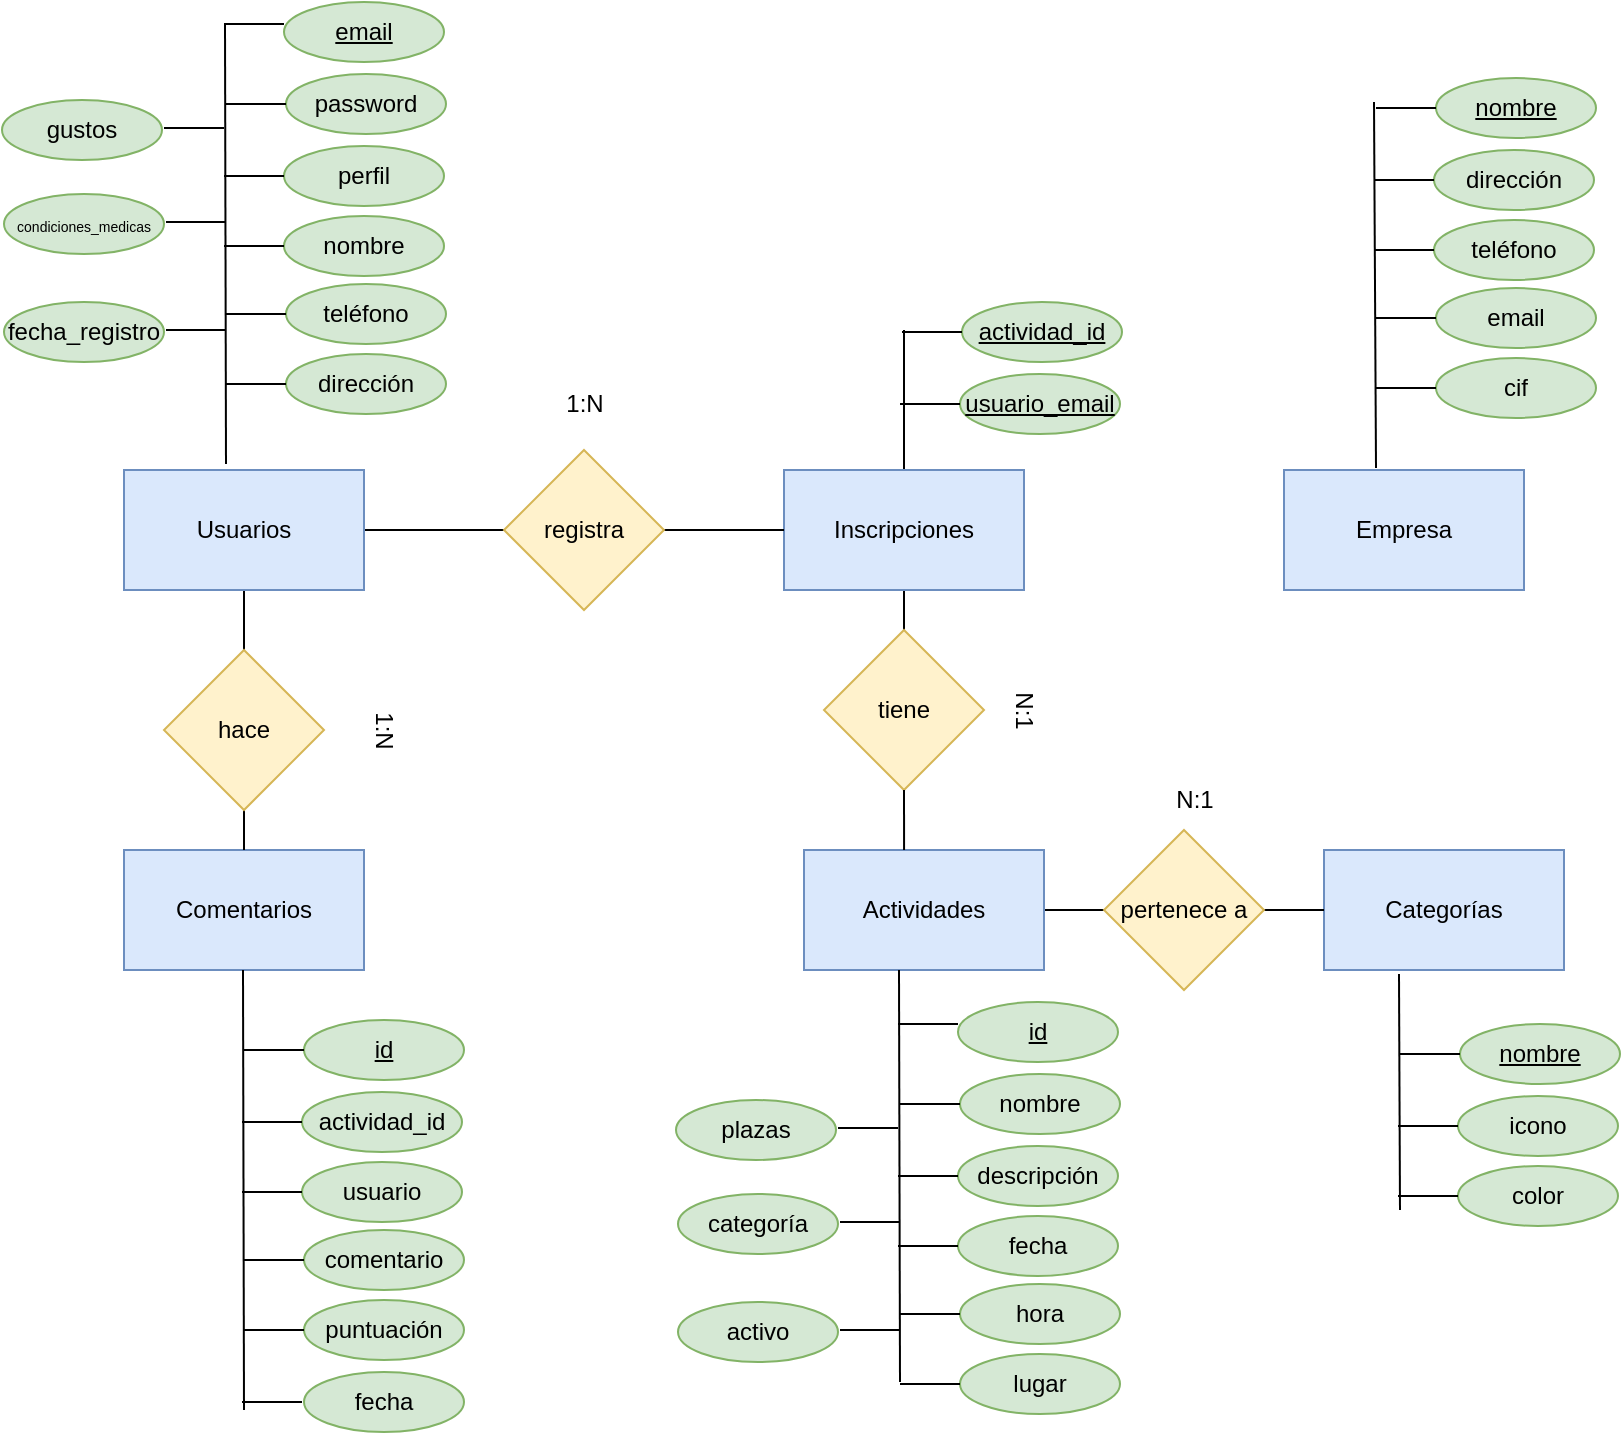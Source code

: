 <mxfile version="27.1.1">
  <diagram name="Página-1" id="BeBoE9KKqhIR22tt9T1F">
    <mxGraphModel dx="1678" dy="884" grid="1" gridSize="10" guides="1" tooltips="1" connect="1" arrows="1" fold="1" page="1" pageScale="1" pageWidth="827" pageHeight="1169" math="0" shadow="0">
      <root>
        <mxCell id="0" />
        <mxCell id="1" parent="0" />
        <mxCell id="YSonFM23zjlHCCqtuNoJ-9" value="" style="edgeStyle=orthogonalEdgeStyle;rounded=0;orthogonalLoop=1;jettySize=auto;html=1;endArrow=none;startFill=0;" parent="1" source="YSonFM23zjlHCCqtuNoJ-1" target="YSonFM23zjlHCCqtuNoJ-8" edge="1">
          <mxGeometry relative="1" as="geometry" />
        </mxCell>
        <mxCell id="YSonFM23zjlHCCqtuNoJ-17" style="edgeStyle=orthogonalEdgeStyle;rounded=0;orthogonalLoop=1;jettySize=auto;html=1;exitX=0.5;exitY=1;exitDx=0;exitDy=0;entryX=0.5;entryY=0;entryDx=0;entryDy=0;endArrow=none;startFill=0;" parent="1" source="YSonFM23zjlHCCqtuNoJ-1" target="YSonFM23zjlHCCqtuNoJ-13" edge="1">
          <mxGeometry relative="1" as="geometry" />
        </mxCell>
        <mxCell id="YSonFM23zjlHCCqtuNoJ-1" value="Usuarios" style="rounded=0;whiteSpace=wrap;html=1;fillColor=#dae8fc;strokeColor=#6c8ebf;" parent="1" vertex="1">
          <mxGeometry x="65" y="274" width="120" height="60" as="geometry" />
        </mxCell>
        <mxCell id="YSonFM23zjlHCCqtuNoJ-21" style="edgeStyle=orthogonalEdgeStyle;rounded=0;orthogonalLoop=1;jettySize=auto;html=1;exitX=1;exitY=0.5;exitDx=0;exitDy=0;entryX=0;entryY=0.5;entryDx=0;entryDy=0;endArrow=none;startFill=0;" parent="1" source="YSonFM23zjlHCCqtuNoJ-2" target="YSonFM23zjlHCCqtuNoJ-20" edge="1">
          <mxGeometry relative="1" as="geometry" />
        </mxCell>
        <mxCell id="YSonFM23zjlHCCqtuNoJ-2" value="&lt;div&gt;Actividades&lt;/div&gt;" style="rounded=0;whiteSpace=wrap;html=1;fillColor=#dae8fc;strokeColor=#6c8ebf;" parent="1" vertex="1">
          <mxGeometry x="405" y="464" width="120" height="60" as="geometry" />
        </mxCell>
        <mxCell id="YSonFM23zjlHCCqtuNoJ-3" value="Empresa" style="rounded=0;whiteSpace=wrap;html=1;fillColor=#dae8fc;strokeColor=#6c8ebf;" parent="1" vertex="1">
          <mxGeometry x="645" y="274" width="120" height="60" as="geometry" />
        </mxCell>
        <mxCell id="YSonFM23zjlHCCqtuNoJ-26" style="edgeStyle=orthogonalEdgeStyle;rounded=0;orthogonalLoop=1;jettySize=auto;html=1;exitX=0.5;exitY=1;exitDx=0;exitDy=0;entryX=0.5;entryY=0;entryDx=0;entryDy=0;endArrow=none;startFill=0;" parent="1" source="YSonFM23zjlHCCqtuNoJ-4" target="YSonFM23zjlHCCqtuNoJ-25" edge="1">
          <mxGeometry relative="1" as="geometry" />
        </mxCell>
        <mxCell id="tmZ5QdurGleoUYKosivi-6" style="edgeStyle=orthogonalEdgeStyle;rounded=0;orthogonalLoop=1;jettySize=auto;html=1;exitX=0.5;exitY=0;exitDx=0;exitDy=0;endArrow=none;startFill=0;" edge="1" parent="1" source="YSonFM23zjlHCCqtuNoJ-4">
          <mxGeometry relative="1" as="geometry">
            <mxPoint x="455" y="204" as="targetPoint" />
          </mxGeometry>
        </mxCell>
        <mxCell id="YSonFM23zjlHCCqtuNoJ-4" value="&lt;div&gt;Inscripciones&lt;/div&gt;" style="rounded=0;whiteSpace=wrap;html=1;fillColor=#dae8fc;strokeColor=#6c8ebf;" parent="1" vertex="1">
          <mxGeometry x="395" y="274" width="120" height="60" as="geometry" />
        </mxCell>
        <mxCell id="YSonFM23zjlHCCqtuNoJ-5" value="Comentarios" style="rounded=0;whiteSpace=wrap;html=1;fillColor=#dae8fc;strokeColor=#6c8ebf;" parent="1" vertex="1">
          <mxGeometry x="65" y="464" width="120" height="60" as="geometry" />
        </mxCell>
        <mxCell id="YSonFM23zjlHCCqtuNoJ-6" value="&lt;div&gt;Categorías&lt;/div&gt;" style="rounded=0;whiteSpace=wrap;html=1;fillColor=#dae8fc;strokeColor=#6c8ebf;" parent="1" vertex="1">
          <mxGeometry x="665" y="464" width="120" height="60" as="geometry" />
        </mxCell>
        <mxCell id="YSonFM23zjlHCCqtuNoJ-10" style="edgeStyle=orthogonalEdgeStyle;rounded=0;orthogonalLoop=1;jettySize=auto;html=1;exitX=1;exitY=0.5;exitDx=0;exitDy=0;entryX=0;entryY=0.5;entryDx=0;entryDy=0;endArrow=none;startFill=0;" parent="1" source="YSonFM23zjlHCCqtuNoJ-8" target="YSonFM23zjlHCCqtuNoJ-4" edge="1">
          <mxGeometry relative="1" as="geometry" />
        </mxCell>
        <mxCell id="YSonFM23zjlHCCqtuNoJ-8" value="registra" style="rhombus;whiteSpace=wrap;html=1;fillColor=#fff2cc;strokeColor=#d6b656;" parent="1" vertex="1">
          <mxGeometry x="255" y="264" width="80" height="80" as="geometry" />
        </mxCell>
        <mxCell id="YSonFM23zjlHCCqtuNoJ-18" style="edgeStyle=orthogonalEdgeStyle;rounded=0;orthogonalLoop=1;jettySize=auto;html=1;exitX=0.5;exitY=1;exitDx=0;exitDy=0;entryX=0.5;entryY=0;entryDx=0;entryDy=0;endArrow=none;startFill=0;" parent="1" source="YSonFM23zjlHCCqtuNoJ-13" target="YSonFM23zjlHCCqtuNoJ-5" edge="1">
          <mxGeometry relative="1" as="geometry" />
        </mxCell>
        <mxCell id="YSonFM23zjlHCCqtuNoJ-13" value="hace" style="rhombus;whiteSpace=wrap;html=1;fillColor=#fff2cc;strokeColor=#d6b656;" parent="1" vertex="1">
          <mxGeometry x="85" y="364" width="80" height="80" as="geometry" />
        </mxCell>
        <mxCell id="YSonFM23zjlHCCqtuNoJ-22" style="edgeStyle=orthogonalEdgeStyle;rounded=0;orthogonalLoop=1;jettySize=auto;html=1;exitX=1;exitY=0.5;exitDx=0;exitDy=0;entryX=0;entryY=0.5;entryDx=0;entryDy=0;endArrow=none;startFill=0;" parent="1" source="YSonFM23zjlHCCqtuNoJ-20" target="YSonFM23zjlHCCqtuNoJ-6" edge="1">
          <mxGeometry relative="1" as="geometry" />
        </mxCell>
        <mxCell id="YSonFM23zjlHCCqtuNoJ-20" value="pertenece a" style="rhombus;whiteSpace=wrap;html=1;fillColor=#fff2cc;strokeColor=#d6b656;" parent="1" vertex="1">
          <mxGeometry x="555" y="454" width="80" height="80" as="geometry" />
        </mxCell>
        <mxCell id="YSonFM23zjlHCCqtuNoJ-25" value="&lt;div&gt;tiene&lt;/div&gt;" style="rhombus;whiteSpace=wrap;html=1;fillColor=#fff2cc;strokeColor=#d6b656;" parent="1" vertex="1">
          <mxGeometry x="415" y="354" width="80" height="80" as="geometry" />
        </mxCell>
        <mxCell id="YSonFM23zjlHCCqtuNoJ-30" style="edgeStyle=orthogonalEdgeStyle;rounded=0;orthogonalLoop=1;jettySize=auto;html=1;exitX=0.5;exitY=1;exitDx=0;exitDy=0;entryX=0.417;entryY=0;entryDx=0;entryDy=0;entryPerimeter=0;endArrow=none;startFill=0;" parent="1" source="YSonFM23zjlHCCqtuNoJ-25" target="YSonFM23zjlHCCqtuNoJ-2" edge="1">
          <mxGeometry relative="1" as="geometry" />
        </mxCell>
        <mxCell id="YSonFM23zjlHCCqtuNoJ-31" value="" style="endArrow=none;html=1;rounded=0;" parent="1" edge="1">
          <mxGeometry width="50" height="50" relative="1" as="geometry">
            <mxPoint x="125" y="744" as="sourcePoint" />
            <mxPoint x="124.5" y="524" as="targetPoint" />
          </mxGeometry>
        </mxCell>
        <mxCell id="YSonFM23zjlHCCqtuNoJ-33" value="&lt;u&gt;id&lt;/u&gt;" style="ellipse;whiteSpace=wrap;html=1;fillColor=#d5e8d4;strokeColor=#82b366;" parent="1" vertex="1">
          <mxGeometry x="155" y="549" width="80" height="30" as="geometry" />
        </mxCell>
        <mxCell id="YSonFM23zjlHCCqtuNoJ-42" value="" style="endArrow=none;html=1;rounded=0;entryX=0;entryY=0.5;entryDx=0;entryDy=0;" parent="1" target="YSonFM23zjlHCCqtuNoJ-33" edge="1">
          <mxGeometry width="50" height="50" relative="1" as="geometry">
            <mxPoint x="125" y="564" as="sourcePoint" />
            <mxPoint x="145" y="564" as="targetPoint" />
          </mxGeometry>
        </mxCell>
        <mxCell id="YSonFM23zjlHCCqtuNoJ-43" value="actividad_id" style="ellipse;whiteSpace=wrap;html=1;fillColor=#d5e8d4;strokeColor=#82b366;" parent="1" vertex="1">
          <mxGeometry x="154" y="585" width="80" height="30" as="geometry" />
        </mxCell>
        <mxCell id="YSonFM23zjlHCCqtuNoJ-44" value="" style="endArrow=none;html=1;rounded=0;entryX=0;entryY=0.5;entryDx=0;entryDy=0;" parent="1" target="YSonFM23zjlHCCqtuNoJ-43" edge="1">
          <mxGeometry width="50" height="50" relative="1" as="geometry">
            <mxPoint x="124" y="600" as="sourcePoint" />
            <mxPoint x="144" y="600" as="targetPoint" />
          </mxGeometry>
        </mxCell>
        <mxCell id="YSonFM23zjlHCCqtuNoJ-49" value="usuario" style="ellipse;whiteSpace=wrap;html=1;fillColor=#d5e8d4;strokeColor=#82b366;" parent="1" vertex="1">
          <mxGeometry x="154" y="620" width="80" height="30" as="geometry" />
        </mxCell>
        <mxCell id="YSonFM23zjlHCCqtuNoJ-50" value="" style="endArrow=none;html=1;rounded=0;entryX=0;entryY=0.5;entryDx=0;entryDy=0;" parent="1" target="YSonFM23zjlHCCqtuNoJ-49" edge="1">
          <mxGeometry width="50" height="50" relative="1" as="geometry">
            <mxPoint x="124" y="635" as="sourcePoint" />
            <mxPoint x="144" y="635" as="targetPoint" />
          </mxGeometry>
        </mxCell>
        <mxCell id="YSonFM23zjlHCCqtuNoJ-51" value="comentario" style="ellipse;whiteSpace=wrap;html=1;fillColor=#d5e8d4;strokeColor=#82b366;" parent="1" vertex="1">
          <mxGeometry x="155" y="654" width="80" height="30" as="geometry" />
        </mxCell>
        <mxCell id="YSonFM23zjlHCCqtuNoJ-52" value="" style="endArrow=none;html=1;rounded=0;entryX=0;entryY=0.5;entryDx=0;entryDy=0;" parent="1" target="YSonFM23zjlHCCqtuNoJ-51" edge="1">
          <mxGeometry width="50" height="50" relative="1" as="geometry">
            <mxPoint x="125" y="669" as="sourcePoint" />
            <mxPoint x="145" y="669" as="targetPoint" />
          </mxGeometry>
        </mxCell>
        <mxCell id="YSonFM23zjlHCCqtuNoJ-53" value="puntuación" style="ellipse;whiteSpace=wrap;html=1;fillColor=#d5e8d4;strokeColor=#82b366;" parent="1" vertex="1">
          <mxGeometry x="155" y="689" width="80" height="30" as="geometry" />
        </mxCell>
        <mxCell id="YSonFM23zjlHCCqtuNoJ-54" value="" style="endArrow=none;html=1;rounded=0;entryX=0;entryY=0.5;entryDx=0;entryDy=0;" parent="1" target="YSonFM23zjlHCCqtuNoJ-53" edge="1">
          <mxGeometry width="50" height="50" relative="1" as="geometry">
            <mxPoint x="125" y="704" as="sourcePoint" />
            <mxPoint x="145" y="704" as="targetPoint" />
          </mxGeometry>
        </mxCell>
        <mxCell id="YSonFM23zjlHCCqtuNoJ-55" value="fecha" style="ellipse;whiteSpace=wrap;html=1;fillColor=#d5e8d4;strokeColor=#82b366;" parent="1" vertex="1">
          <mxGeometry x="155" y="725" width="80" height="30" as="geometry" />
        </mxCell>
        <mxCell id="YSonFM23zjlHCCqtuNoJ-56" value="" style="endArrow=none;html=1;rounded=0;entryX=0;entryY=0.5;entryDx=0;entryDy=0;" parent="1" edge="1">
          <mxGeometry width="50" height="50" relative="1" as="geometry">
            <mxPoint x="124" y="740" as="sourcePoint" />
            <mxPoint x="154" y="740" as="targetPoint" />
          </mxGeometry>
        </mxCell>
        <mxCell id="YSonFM23zjlHCCqtuNoJ-57" value="" style="endArrow=none;html=1;rounded=0;" parent="1" edge="1">
          <mxGeometry width="50" height="50" relative="1" as="geometry">
            <mxPoint x="703" y="644" as="sourcePoint" />
            <mxPoint x="702.5" y="526" as="targetPoint" />
          </mxGeometry>
        </mxCell>
        <mxCell id="YSonFM23zjlHCCqtuNoJ-58" value="&lt;u&gt;nombre&lt;/u&gt;" style="ellipse;whiteSpace=wrap;html=1;fillColor=#d5e8d4;strokeColor=#82b366;" parent="1" vertex="1">
          <mxGeometry x="733" y="551" width="80" height="30" as="geometry" />
        </mxCell>
        <mxCell id="YSonFM23zjlHCCqtuNoJ-59" value="" style="endArrow=none;html=1;rounded=0;entryX=0;entryY=0.5;entryDx=0;entryDy=0;" parent="1" target="YSonFM23zjlHCCqtuNoJ-58" edge="1">
          <mxGeometry width="50" height="50" relative="1" as="geometry">
            <mxPoint x="703" y="566" as="sourcePoint" />
            <mxPoint x="723" y="566" as="targetPoint" />
          </mxGeometry>
        </mxCell>
        <mxCell id="YSonFM23zjlHCCqtuNoJ-60" value="icono" style="ellipse;whiteSpace=wrap;html=1;fillColor=#d5e8d4;strokeColor=#82b366;" parent="1" vertex="1">
          <mxGeometry x="732" y="587" width="80" height="30" as="geometry" />
        </mxCell>
        <mxCell id="YSonFM23zjlHCCqtuNoJ-61" value="" style="endArrow=none;html=1;rounded=0;entryX=0;entryY=0.5;entryDx=0;entryDy=0;" parent="1" target="YSonFM23zjlHCCqtuNoJ-60" edge="1">
          <mxGeometry width="50" height="50" relative="1" as="geometry">
            <mxPoint x="702" y="602" as="sourcePoint" />
            <mxPoint x="722" y="602" as="targetPoint" />
          </mxGeometry>
        </mxCell>
        <mxCell id="YSonFM23zjlHCCqtuNoJ-62" value="color" style="ellipse;whiteSpace=wrap;html=1;fillColor=#d5e8d4;strokeColor=#82b366;" parent="1" vertex="1">
          <mxGeometry x="732" y="622" width="80" height="30" as="geometry" />
        </mxCell>
        <mxCell id="YSonFM23zjlHCCqtuNoJ-63" value="" style="endArrow=none;html=1;rounded=0;entryX=0;entryY=0.5;entryDx=0;entryDy=0;" parent="1" target="YSonFM23zjlHCCqtuNoJ-62" edge="1">
          <mxGeometry width="50" height="50" relative="1" as="geometry">
            <mxPoint x="702" y="637" as="sourcePoint" />
            <mxPoint x="722" y="637" as="targetPoint" />
          </mxGeometry>
        </mxCell>
        <mxCell id="tmZ5QdurGleoUYKosivi-1" value="&lt;u&gt;actividad_id&lt;/u&gt;" style="ellipse;whiteSpace=wrap;html=1;fillColor=#d5e8d4;strokeColor=#82b366;" vertex="1" parent="1">
          <mxGeometry x="484" y="190" width="80" height="30" as="geometry" />
        </mxCell>
        <mxCell id="tmZ5QdurGleoUYKosivi-2" value="" style="endArrow=none;html=1;rounded=0;entryX=0;entryY=0.5;entryDx=0;entryDy=0;" edge="1" parent="1" target="tmZ5QdurGleoUYKosivi-1">
          <mxGeometry width="50" height="50" relative="1" as="geometry">
            <mxPoint x="454" y="205" as="sourcePoint" />
            <mxPoint x="474" y="205" as="targetPoint" />
          </mxGeometry>
        </mxCell>
        <mxCell id="tmZ5QdurGleoUYKosivi-3" value="&lt;u&gt;usuario_email&lt;/u&gt;" style="ellipse;whiteSpace=wrap;html=1;fillColor=#d5e8d4;strokeColor=#82b366;" vertex="1" parent="1">
          <mxGeometry x="483" y="226" width="80" height="30" as="geometry" />
        </mxCell>
        <mxCell id="tmZ5QdurGleoUYKosivi-4" value="" style="endArrow=none;html=1;rounded=0;entryX=0;entryY=0.5;entryDx=0;entryDy=0;" edge="1" parent="1" target="tmZ5QdurGleoUYKosivi-3">
          <mxGeometry width="50" height="50" relative="1" as="geometry">
            <mxPoint x="453" y="241" as="sourcePoint" />
            <mxPoint x="473" y="241" as="targetPoint" />
          </mxGeometry>
        </mxCell>
        <mxCell id="tmZ5QdurGleoUYKosivi-46" value="" style="endArrow=none;html=1;rounded=0;" edge="1" parent="1">
          <mxGeometry width="50" height="50" relative="1" as="geometry">
            <mxPoint x="116" y="271" as="sourcePoint" />
            <mxPoint x="115.5" y="51" as="targetPoint" />
          </mxGeometry>
        </mxCell>
        <mxCell id="tmZ5QdurGleoUYKosivi-47" value="password" style="ellipse;whiteSpace=wrap;html=1;fillColor=#d5e8d4;strokeColor=#82b366;" vertex="1" parent="1">
          <mxGeometry x="146" y="76" width="80" height="30" as="geometry" />
        </mxCell>
        <mxCell id="tmZ5QdurGleoUYKosivi-48" value="" style="endArrow=none;html=1;rounded=0;entryX=0;entryY=0.5;entryDx=0;entryDy=0;" edge="1" parent="1" target="tmZ5QdurGleoUYKosivi-47">
          <mxGeometry width="50" height="50" relative="1" as="geometry">
            <mxPoint x="116" y="91" as="sourcePoint" />
            <mxPoint x="136" y="91" as="targetPoint" />
          </mxGeometry>
        </mxCell>
        <mxCell id="tmZ5QdurGleoUYKosivi-49" value="perfil" style="ellipse;whiteSpace=wrap;html=1;fillColor=#d5e8d4;strokeColor=#82b366;" vertex="1" parent="1">
          <mxGeometry x="145" y="112" width="80" height="30" as="geometry" />
        </mxCell>
        <mxCell id="tmZ5QdurGleoUYKosivi-50" value="" style="endArrow=none;html=1;rounded=0;entryX=0;entryY=0.5;entryDx=0;entryDy=0;" edge="1" parent="1" target="tmZ5QdurGleoUYKosivi-49">
          <mxGeometry width="50" height="50" relative="1" as="geometry">
            <mxPoint x="115" y="127" as="sourcePoint" />
            <mxPoint x="135" y="127" as="targetPoint" />
          </mxGeometry>
        </mxCell>
        <mxCell id="tmZ5QdurGleoUYKosivi-51" value="nombre" style="ellipse;whiteSpace=wrap;html=1;fillColor=#d5e8d4;strokeColor=#82b366;" vertex="1" parent="1">
          <mxGeometry x="145" y="147" width="80" height="30" as="geometry" />
        </mxCell>
        <mxCell id="tmZ5QdurGleoUYKosivi-52" value="" style="endArrow=none;html=1;rounded=0;entryX=0;entryY=0.5;entryDx=0;entryDy=0;" edge="1" parent="1" target="tmZ5QdurGleoUYKosivi-51">
          <mxGeometry width="50" height="50" relative="1" as="geometry">
            <mxPoint x="115" y="162" as="sourcePoint" />
            <mxPoint x="135" y="162" as="targetPoint" />
          </mxGeometry>
        </mxCell>
        <mxCell id="tmZ5QdurGleoUYKosivi-53" value="teléfono" style="ellipse;whiteSpace=wrap;html=1;fillColor=#d5e8d4;strokeColor=#82b366;" vertex="1" parent="1">
          <mxGeometry x="146" y="181" width="80" height="30" as="geometry" />
        </mxCell>
        <mxCell id="tmZ5QdurGleoUYKosivi-54" value="" style="endArrow=none;html=1;rounded=0;entryX=0;entryY=0.5;entryDx=0;entryDy=0;" edge="1" parent="1" target="tmZ5QdurGleoUYKosivi-53">
          <mxGeometry width="50" height="50" relative="1" as="geometry">
            <mxPoint x="116" y="196" as="sourcePoint" />
            <mxPoint x="136" y="196" as="targetPoint" />
          </mxGeometry>
        </mxCell>
        <mxCell id="tmZ5QdurGleoUYKosivi-55" value="dirección" style="ellipse;whiteSpace=wrap;html=1;fillColor=#d5e8d4;strokeColor=#82b366;" vertex="1" parent="1">
          <mxGeometry x="146" y="216" width="80" height="30" as="geometry" />
        </mxCell>
        <mxCell id="tmZ5QdurGleoUYKosivi-56" value="" style="endArrow=none;html=1;rounded=0;entryX=0;entryY=0.5;entryDx=0;entryDy=0;" edge="1" parent="1" target="tmZ5QdurGleoUYKosivi-55">
          <mxGeometry width="50" height="50" relative="1" as="geometry">
            <mxPoint x="116" y="231" as="sourcePoint" />
            <mxPoint x="136" y="231" as="targetPoint" />
          </mxGeometry>
        </mxCell>
        <mxCell id="tmZ5QdurGleoUYKosivi-57" value="fecha_registro" style="ellipse;whiteSpace=wrap;html=1;fillColor=#d5e8d4;strokeColor=#82b366;" vertex="1" parent="1">
          <mxGeometry x="5" y="190" width="80" height="30" as="geometry" />
        </mxCell>
        <mxCell id="tmZ5QdurGleoUYKosivi-70" value="" style="endArrow=none;html=1;rounded=0;" edge="1" parent="1">
          <mxGeometry width="50" height="50" relative="1" as="geometry">
            <mxPoint x="691" y="273" as="sourcePoint" />
            <mxPoint x="690" y="90" as="targetPoint" />
          </mxGeometry>
        </mxCell>
        <mxCell id="tmZ5QdurGleoUYKosivi-71" value="&lt;u&gt;nombre&lt;/u&gt;" style="ellipse;whiteSpace=wrap;html=1;fillColor=#d5e8d4;strokeColor=#82b366;" vertex="1" parent="1">
          <mxGeometry x="721" y="78" width="80" height="30" as="geometry" />
        </mxCell>
        <mxCell id="tmZ5QdurGleoUYKosivi-72" value="" style="endArrow=none;html=1;rounded=0;entryX=0;entryY=0.5;entryDx=0;entryDy=0;" edge="1" parent="1" target="tmZ5QdurGleoUYKosivi-71">
          <mxGeometry width="50" height="50" relative="1" as="geometry">
            <mxPoint x="691" y="93" as="sourcePoint" />
            <mxPoint x="711" y="93" as="targetPoint" />
          </mxGeometry>
        </mxCell>
        <mxCell id="tmZ5QdurGleoUYKosivi-73" value="dirección" style="ellipse;whiteSpace=wrap;html=1;fillColor=#d5e8d4;strokeColor=#82b366;" vertex="1" parent="1">
          <mxGeometry x="720" y="114" width="80" height="30" as="geometry" />
        </mxCell>
        <mxCell id="tmZ5QdurGleoUYKosivi-74" value="" style="endArrow=none;html=1;rounded=0;entryX=0;entryY=0.5;entryDx=0;entryDy=0;" edge="1" parent="1" target="tmZ5QdurGleoUYKosivi-73">
          <mxGeometry width="50" height="50" relative="1" as="geometry">
            <mxPoint x="690" y="129" as="sourcePoint" />
            <mxPoint x="710" y="129" as="targetPoint" />
          </mxGeometry>
        </mxCell>
        <mxCell id="tmZ5QdurGleoUYKosivi-75" value="teléfono" style="ellipse;whiteSpace=wrap;html=1;fillColor=#d5e8d4;strokeColor=#82b366;" vertex="1" parent="1">
          <mxGeometry x="720" y="149" width="80" height="30" as="geometry" />
        </mxCell>
        <mxCell id="tmZ5QdurGleoUYKosivi-76" value="" style="endArrow=none;html=1;rounded=0;entryX=0;entryY=0.5;entryDx=0;entryDy=0;" edge="1" parent="1" target="tmZ5QdurGleoUYKosivi-75">
          <mxGeometry width="50" height="50" relative="1" as="geometry">
            <mxPoint x="690" y="164" as="sourcePoint" />
            <mxPoint x="710" y="164" as="targetPoint" />
          </mxGeometry>
        </mxCell>
        <mxCell id="tmZ5QdurGleoUYKosivi-77" value="email" style="ellipse;whiteSpace=wrap;html=1;fillColor=#d5e8d4;strokeColor=#82b366;" vertex="1" parent="1">
          <mxGeometry x="721" y="183" width="80" height="30" as="geometry" />
        </mxCell>
        <mxCell id="tmZ5QdurGleoUYKosivi-78" value="" style="endArrow=none;html=1;rounded=0;entryX=0;entryY=0.5;entryDx=0;entryDy=0;" edge="1" parent="1" target="tmZ5QdurGleoUYKosivi-77">
          <mxGeometry width="50" height="50" relative="1" as="geometry">
            <mxPoint x="691" y="198" as="sourcePoint" />
            <mxPoint x="711" y="198" as="targetPoint" />
          </mxGeometry>
        </mxCell>
        <mxCell id="tmZ5QdurGleoUYKosivi-79" value="cif" style="ellipse;whiteSpace=wrap;html=1;fillColor=#d5e8d4;strokeColor=#82b366;" vertex="1" parent="1">
          <mxGeometry x="721" y="218" width="80" height="30" as="geometry" />
        </mxCell>
        <mxCell id="tmZ5QdurGleoUYKosivi-80" value="" style="endArrow=none;html=1;rounded=0;entryX=0;entryY=0.5;entryDx=0;entryDy=0;" edge="1" parent="1" target="tmZ5QdurGleoUYKosivi-79">
          <mxGeometry width="50" height="50" relative="1" as="geometry">
            <mxPoint x="691" y="233" as="sourcePoint" />
            <mxPoint x="711" y="233" as="targetPoint" />
          </mxGeometry>
        </mxCell>
        <mxCell id="tmZ5QdurGleoUYKosivi-81" value="&lt;u&gt;email&lt;/u&gt;" style="ellipse;whiteSpace=wrap;html=1;fillColor=#d5e8d4;strokeColor=#82b366;" vertex="1" parent="1">
          <mxGeometry x="145" y="40" width="80" height="30" as="geometry" />
        </mxCell>
        <mxCell id="tmZ5QdurGleoUYKosivi-82" value="" style="endArrow=none;html=1;rounded=0;entryX=0;entryY=0.5;entryDx=0;entryDy=0;" edge="1" parent="1">
          <mxGeometry width="50" height="50" relative="1" as="geometry">
            <mxPoint x="115" y="51" as="sourcePoint" />
            <mxPoint x="145" y="51" as="targetPoint" />
          </mxGeometry>
        </mxCell>
        <mxCell id="tmZ5QdurGleoUYKosivi-84" value="" style="endArrow=none;html=1;rounded=0;entryX=0;entryY=0.5;entryDx=0;entryDy=0;" edge="1" parent="1">
          <mxGeometry width="50" height="50" relative="1" as="geometry">
            <mxPoint x="86" y="204" as="sourcePoint" />
            <mxPoint x="116" y="204" as="targetPoint" />
          </mxGeometry>
        </mxCell>
        <mxCell id="tmZ5QdurGleoUYKosivi-85" value="&lt;font style=&quot;font-size: 7px;&quot;&gt;condiciones_medicas&lt;/font&gt;" style="ellipse;whiteSpace=wrap;html=1;fillColor=#d5e8d4;strokeColor=#82b366;" vertex="1" parent="1">
          <mxGeometry x="5" y="136" width="80" height="30" as="geometry" />
        </mxCell>
        <mxCell id="tmZ5QdurGleoUYKosivi-86" value="" style="endArrow=none;html=1;rounded=0;entryX=0;entryY=0.5;entryDx=0;entryDy=0;" edge="1" parent="1">
          <mxGeometry width="50" height="50" relative="1" as="geometry">
            <mxPoint x="86" y="150" as="sourcePoint" />
            <mxPoint x="116" y="150" as="targetPoint" />
          </mxGeometry>
        </mxCell>
        <mxCell id="tmZ5QdurGleoUYKosivi-87" value="gustos" style="ellipse;whiteSpace=wrap;html=1;fillColor=#d5e8d4;strokeColor=#82b366;" vertex="1" parent="1">
          <mxGeometry x="4" y="89" width="80" height="30" as="geometry" />
        </mxCell>
        <mxCell id="tmZ5QdurGleoUYKosivi-88" value="" style="endArrow=none;html=1;rounded=0;entryX=0;entryY=0.5;entryDx=0;entryDy=0;" edge="1" parent="1">
          <mxGeometry width="50" height="50" relative="1" as="geometry">
            <mxPoint x="85" y="103" as="sourcePoint" />
            <mxPoint x="115" y="103" as="targetPoint" />
          </mxGeometry>
        </mxCell>
        <mxCell id="tmZ5QdurGleoUYKosivi-127" value="" style="endArrow=none;html=1;rounded=0;" edge="1" parent="1">
          <mxGeometry width="50" height="50" relative="1" as="geometry">
            <mxPoint x="453" y="730" as="sourcePoint" />
            <mxPoint x="452.5" y="524" as="targetPoint" />
          </mxGeometry>
        </mxCell>
        <mxCell id="tmZ5QdurGleoUYKosivi-128" value="nombre" style="ellipse;whiteSpace=wrap;html=1;fillColor=#d5e8d4;strokeColor=#82b366;" vertex="1" parent="1">
          <mxGeometry x="483" y="576" width="80" height="30" as="geometry" />
        </mxCell>
        <mxCell id="tmZ5QdurGleoUYKosivi-129" value="" style="endArrow=none;html=1;rounded=0;entryX=0;entryY=0.5;entryDx=0;entryDy=0;" edge="1" parent="1" target="tmZ5QdurGleoUYKosivi-128">
          <mxGeometry width="50" height="50" relative="1" as="geometry">
            <mxPoint x="453" y="591" as="sourcePoint" />
            <mxPoint x="473" y="591" as="targetPoint" />
          </mxGeometry>
        </mxCell>
        <mxCell id="tmZ5QdurGleoUYKosivi-130" value="descripción" style="ellipse;whiteSpace=wrap;html=1;fillColor=#d5e8d4;strokeColor=#82b366;" vertex="1" parent="1">
          <mxGeometry x="482" y="612" width="80" height="30" as="geometry" />
        </mxCell>
        <mxCell id="tmZ5QdurGleoUYKosivi-131" value="" style="endArrow=none;html=1;rounded=0;entryX=0;entryY=0.5;entryDx=0;entryDy=0;" edge="1" parent="1" target="tmZ5QdurGleoUYKosivi-130">
          <mxGeometry width="50" height="50" relative="1" as="geometry">
            <mxPoint x="452" y="627" as="sourcePoint" />
            <mxPoint x="472" y="627" as="targetPoint" />
          </mxGeometry>
        </mxCell>
        <mxCell id="tmZ5QdurGleoUYKosivi-132" value="fecha" style="ellipse;whiteSpace=wrap;html=1;fillColor=#d5e8d4;strokeColor=#82b366;" vertex="1" parent="1">
          <mxGeometry x="482" y="647" width="80" height="30" as="geometry" />
        </mxCell>
        <mxCell id="tmZ5QdurGleoUYKosivi-133" value="" style="endArrow=none;html=1;rounded=0;entryX=0;entryY=0.5;entryDx=0;entryDy=0;" edge="1" parent="1" target="tmZ5QdurGleoUYKosivi-132">
          <mxGeometry width="50" height="50" relative="1" as="geometry">
            <mxPoint x="452" y="662" as="sourcePoint" />
            <mxPoint x="472" y="662" as="targetPoint" />
          </mxGeometry>
        </mxCell>
        <mxCell id="tmZ5QdurGleoUYKosivi-134" value="hora" style="ellipse;whiteSpace=wrap;html=1;fillColor=#d5e8d4;strokeColor=#82b366;" vertex="1" parent="1">
          <mxGeometry x="483" y="681" width="80" height="30" as="geometry" />
        </mxCell>
        <mxCell id="tmZ5QdurGleoUYKosivi-135" value="" style="endArrow=none;html=1;rounded=0;entryX=0;entryY=0.5;entryDx=0;entryDy=0;" edge="1" parent="1" target="tmZ5QdurGleoUYKosivi-134">
          <mxGeometry width="50" height="50" relative="1" as="geometry">
            <mxPoint x="453" y="696" as="sourcePoint" />
            <mxPoint x="473" y="696" as="targetPoint" />
          </mxGeometry>
        </mxCell>
        <mxCell id="tmZ5QdurGleoUYKosivi-136" value="lugar" style="ellipse;whiteSpace=wrap;html=1;fillColor=#d5e8d4;strokeColor=#82b366;" vertex="1" parent="1">
          <mxGeometry x="483" y="716" width="80" height="30" as="geometry" />
        </mxCell>
        <mxCell id="tmZ5QdurGleoUYKosivi-137" value="" style="endArrow=none;html=1;rounded=0;entryX=0;entryY=0.5;entryDx=0;entryDy=0;" edge="1" parent="1" target="tmZ5QdurGleoUYKosivi-136">
          <mxGeometry width="50" height="50" relative="1" as="geometry">
            <mxPoint x="453" y="731" as="sourcePoint" />
            <mxPoint x="473" y="731" as="targetPoint" />
          </mxGeometry>
        </mxCell>
        <mxCell id="tmZ5QdurGleoUYKosivi-138" value="activo" style="ellipse;whiteSpace=wrap;html=1;fillColor=#d5e8d4;strokeColor=#82b366;" vertex="1" parent="1">
          <mxGeometry x="342" y="690" width="80" height="30" as="geometry" />
        </mxCell>
        <mxCell id="tmZ5QdurGleoUYKosivi-139" value="&lt;u&gt;id&lt;/u&gt;" style="ellipse;whiteSpace=wrap;html=1;fillColor=#d5e8d4;strokeColor=#82b366;" vertex="1" parent="1">
          <mxGeometry x="482" y="540" width="80" height="30" as="geometry" />
        </mxCell>
        <mxCell id="tmZ5QdurGleoUYKosivi-140" value="" style="endArrow=none;html=1;rounded=0;entryX=0;entryY=0.5;entryDx=0;entryDy=0;" edge="1" parent="1">
          <mxGeometry width="50" height="50" relative="1" as="geometry">
            <mxPoint x="452" y="551" as="sourcePoint" />
            <mxPoint x="482" y="551" as="targetPoint" />
          </mxGeometry>
        </mxCell>
        <mxCell id="tmZ5QdurGleoUYKosivi-141" value="" style="endArrow=none;html=1;rounded=0;entryX=0;entryY=0.5;entryDx=0;entryDy=0;" edge="1" parent="1">
          <mxGeometry width="50" height="50" relative="1" as="geometry">
            <mxPoint x="423" y="704" as="sourcePoint" />
            <mxPoint x="453" y="704" as="targetPoint" />
          </mxGeometry>
        </mxCell>
        <mxCell id="tmZ5QdurGleoUYKosivi-142" value="categoría" style="ellipse;whiteSpace=wrap;html=1;fillColor=#d5e8d4;strokeColor=#82b366;" vertex="1" parent="1">
          <mxGeometry x="342" y="636" width="80" height="30" as="geometry" />
        </mxCell>
        <mxCell id="tmZ5QdurGleoUYKosivi-143" value="" style="endArrow=none;html=1;rounded=0;entryX=0;entryY=0.5;entryDx=0;entryDy=0;" edge="1" parent="1">
          <mxGeometry width="50" height="50" relative="1" as="geometry">
            <mxPoint x="423" y="650" as="sourcePoint" />
            <mxPoint x="453" y="650" as="targetPoint" />
          </mxGeometry>
        </mxCell>
        <mxCell id="tmZ5QdurGleoUYKosivi-144" value="plazas" style="ellipse;whiteSpace=wrap;html=1;fillColor=#d5e8d4;strokeColor=#82b366;" vertex="1" parent="1">
          <mxGeometry x="341" y="589" width="80" height="30" as="geometry" />
        </mxCell>
        <mxCell id="tmZ5QdurGleoUYKosivi-145" value="" style="endArrow=none;html=1;rounded=0;entryX=0;entryY=0.5;entryDx=0;entryDy=0;" edge="1" parent="1">
          <mxGeometry width="50" height="50" relative="1" as="geometry">
            <mxPoint x="422" y="603" as="sourcePoint" />
            <mxPoint x="452" y="603" as="targetPoint" />
          </mxGeometry>
        </mxCell>
        <mxCell id="tmZ5QdurGleoUYKosivi-146" value="1:N" style="text;html=1;align=center;verticalAlign=middle;resizable=0;points=[];autosize=1;strokeColor=none;fillColor=none;" vertex="1" parent="1">
          <mxGeometry x="275" y="226" width="40" height="30" as="geometry" />
        </mxCell>
        <mxCell id="tmZ5QdurGleoUYKosivi-148" value="1:N" style="text;html=1;align=center;verticalAlign=middle;resizable=0;points=[];autosize=1;strokeColor=none;fillColor=none;rotation=90;" vertex="1" parent="1">
          <mxGeometry x="175" y="389" width="40" height="30" as="geometry" />
        </mxCell>
        <mxCell id="tmZ5QdurGleoUYKosivi-149" value="N:1" style="text;html=1;align=center;verticalAlign=middle;resizable=0;points=[];autosize=1;strokeColor=none;fillColor=none;rotation=90;" vertex="1" parent="1">
          <mxGeometry x="495" y="379" width="40" height="30" as="geometry" />
        </mxCell>
        <mxCell id="tmZ5QdurGleoUYKosivi-150" value="&lt;div&gt;N:1&lt;/div&gt;" style="text;html=1;align=center;verticalAlign=middle;resizable=0;points=[];autosize=1;strokeColor=none;fillColor=none;" vertex="1" parent="1">
          <mxGeometry x="580" y="424" width="40" height="30" as="geometry" />
        </mxCell>
      </root>
    </mxGraphModel>
  </diagram>
</mxfile>
